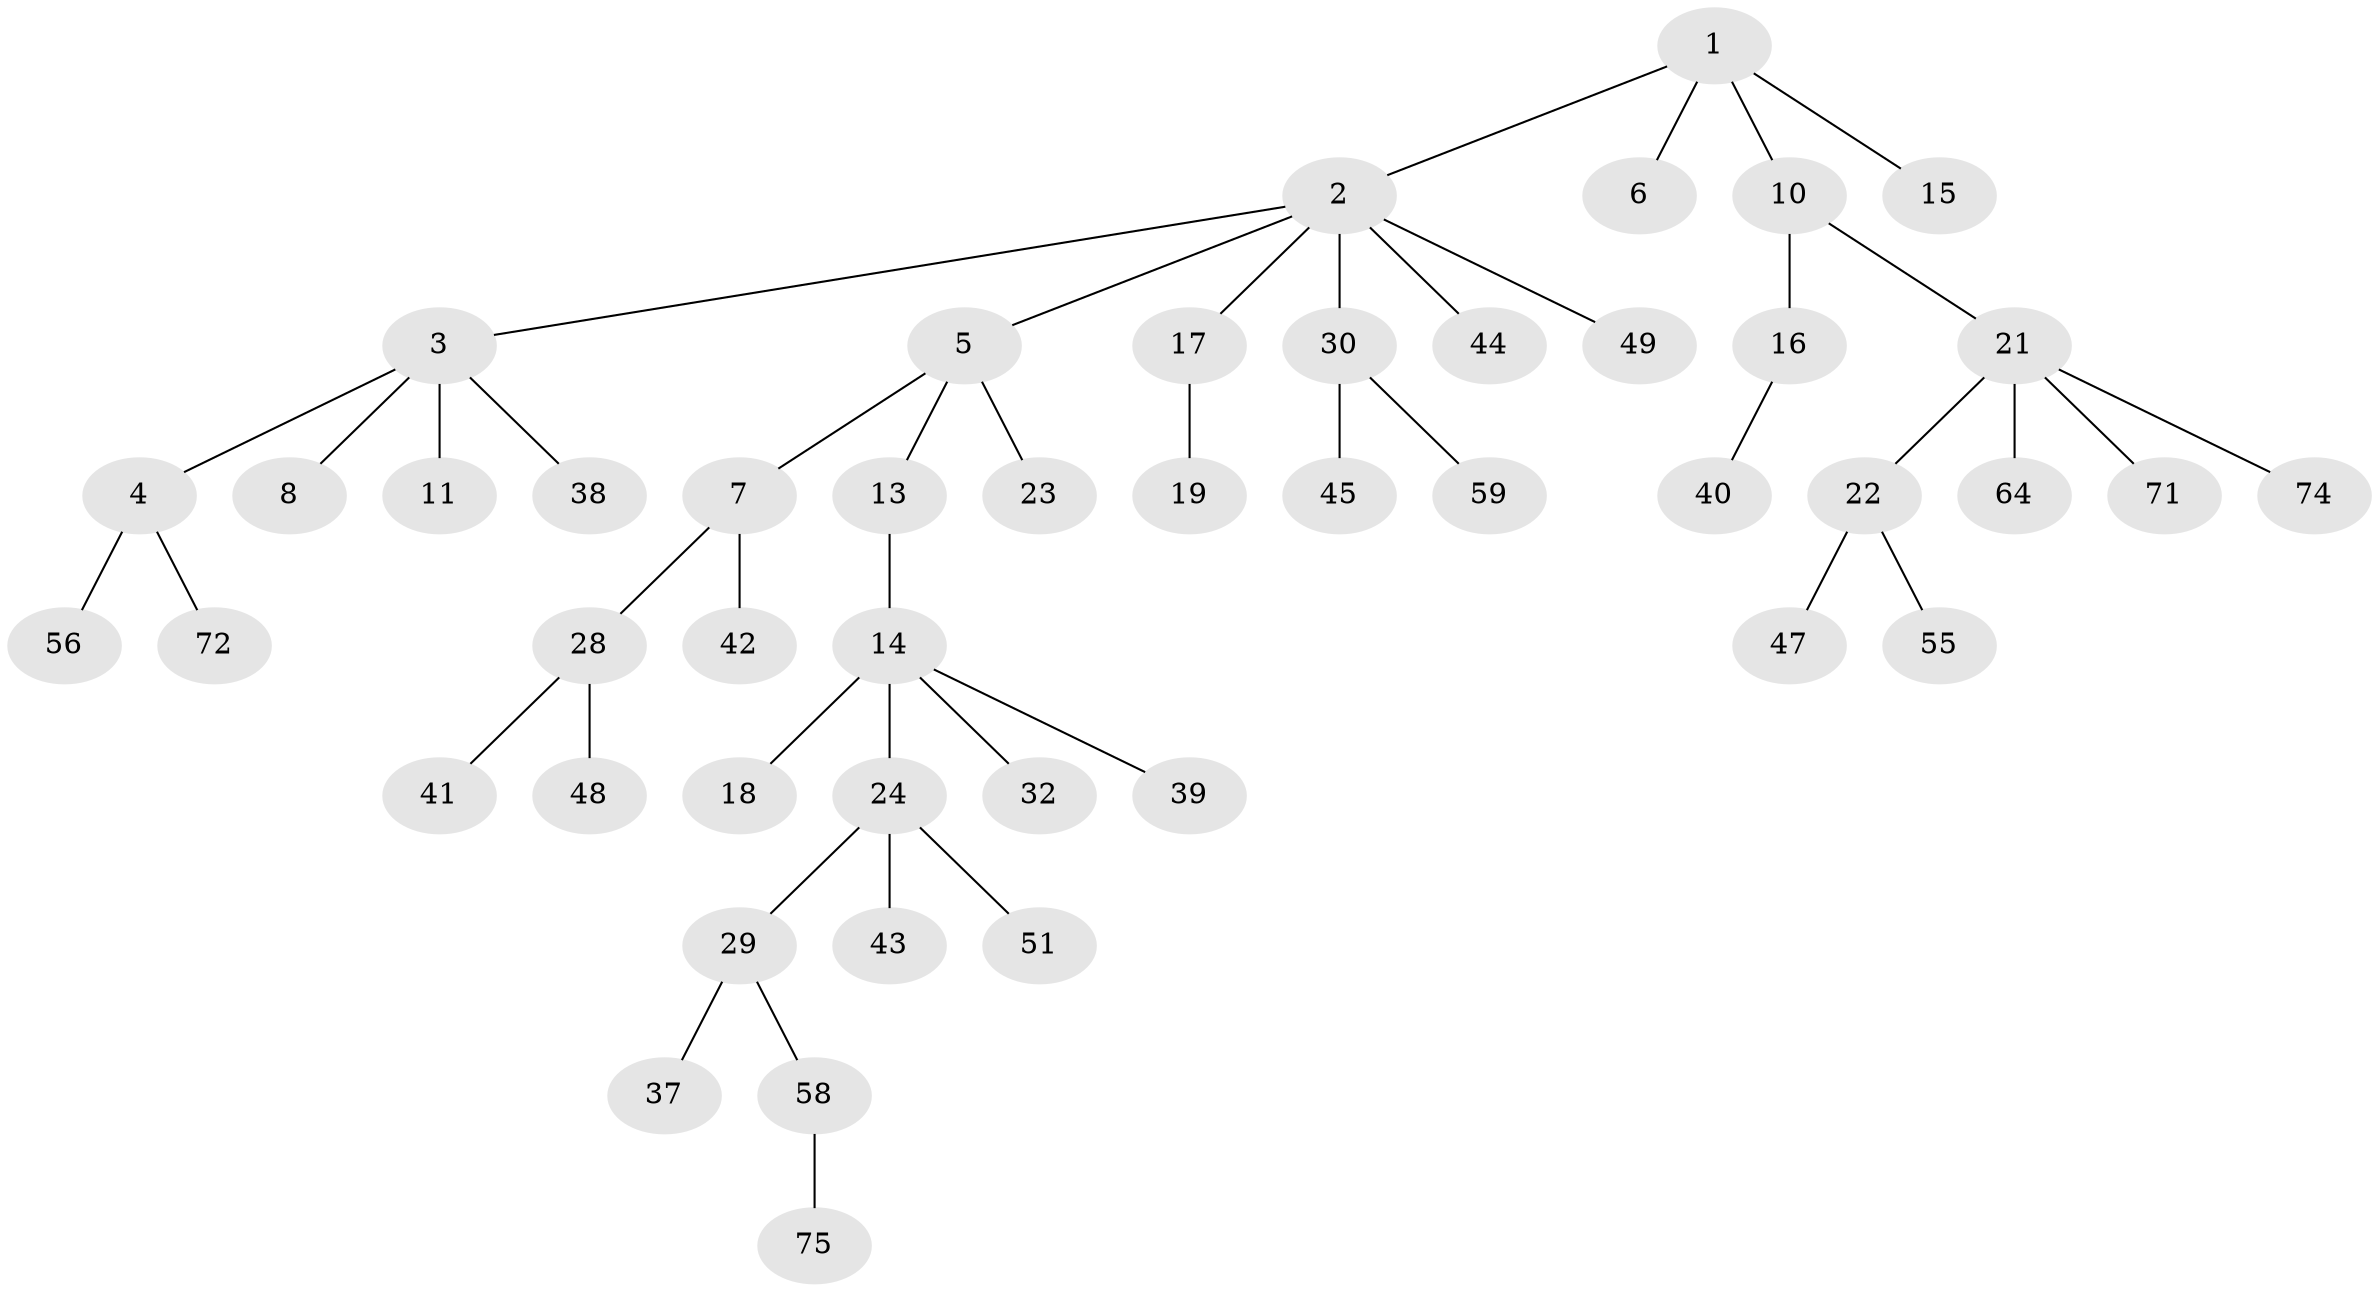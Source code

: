 // Generated by graph-tools (version 1.1) at 2025/24/03/03/25 07:24:05]
// undirected, 47 vertices, 46 edges
graph export_dot {
graph [start="1"]
  node [color=gray90,style=filled];
  1 [super="+9"];
  2 [super="+70"];
  3 [super="+69"];
  4 [super="+26"];
  5 [super="+27"];
  6 [super="+12"];
  7 [super="+36"];
  8;
  10 [super="+20"];
  11;
  13 [super="+35"];
  14 [super="+25"];
  15;
  16 [super="+73"];
  17 [super="+65"];
  18;
  19 [super="+52"];
  21 [super="+33"];
  22 [super="+34"];
  23 [super="+54"];
  24 [super="+62"];
  28 [super="+46"];
  29 [super="+53"];
  30 [super="+31"];
  32;
  37 [super="+66"];
  38;
  39 [super="+50"];
  40 [super="+57"];
  41;
  42;
  43;
  44;
  45 [super="+63"];
  47;
  48 [super="+67"];
  49;
  51 [super="+61"];
  55;
  56;
  58 [super="+68"];
  59 [super="+60"];
  64;
  71;
  72;
  74;
  75;
  1 -- 2;
  1 -- 6;
  1 -- 10;
  1 -- 15;
  2 -- 3;
  2 -- 5;
  2 -- 17;
  2 -- 30;
  2 -- 44;
  2 -- 49;
  3 -- 4;
  3 -- 8;
  3 -- 11;
  3 -- 38;
  4 -- 56;
  4 -- 72;
  5 -- 7;
  5 -- 13;
  5 -- 23;
  7 -- 28;
  7 -- 42;
  10 -- 16;
  10 -- 21;
  13 -- 14;
  14 -- 18;
  14 -- 24;
  14 -- 32;
  14 -- 39;
  16 -- 40;
  17 -- 19;
  21 -- 22;
  21 -- 71;
  21 -- 74;
  21 -- 64;
  22 -- 47;
  22 -- 55;
  24 -- 29;
  24 -- 43;
  24 -- 51;
  28 -- 41;
  28 -- 48;
  29 -- 37;
  29 -- 58;
  30 -- 45;
  30 -- 59;
  58 -- 75;
}
